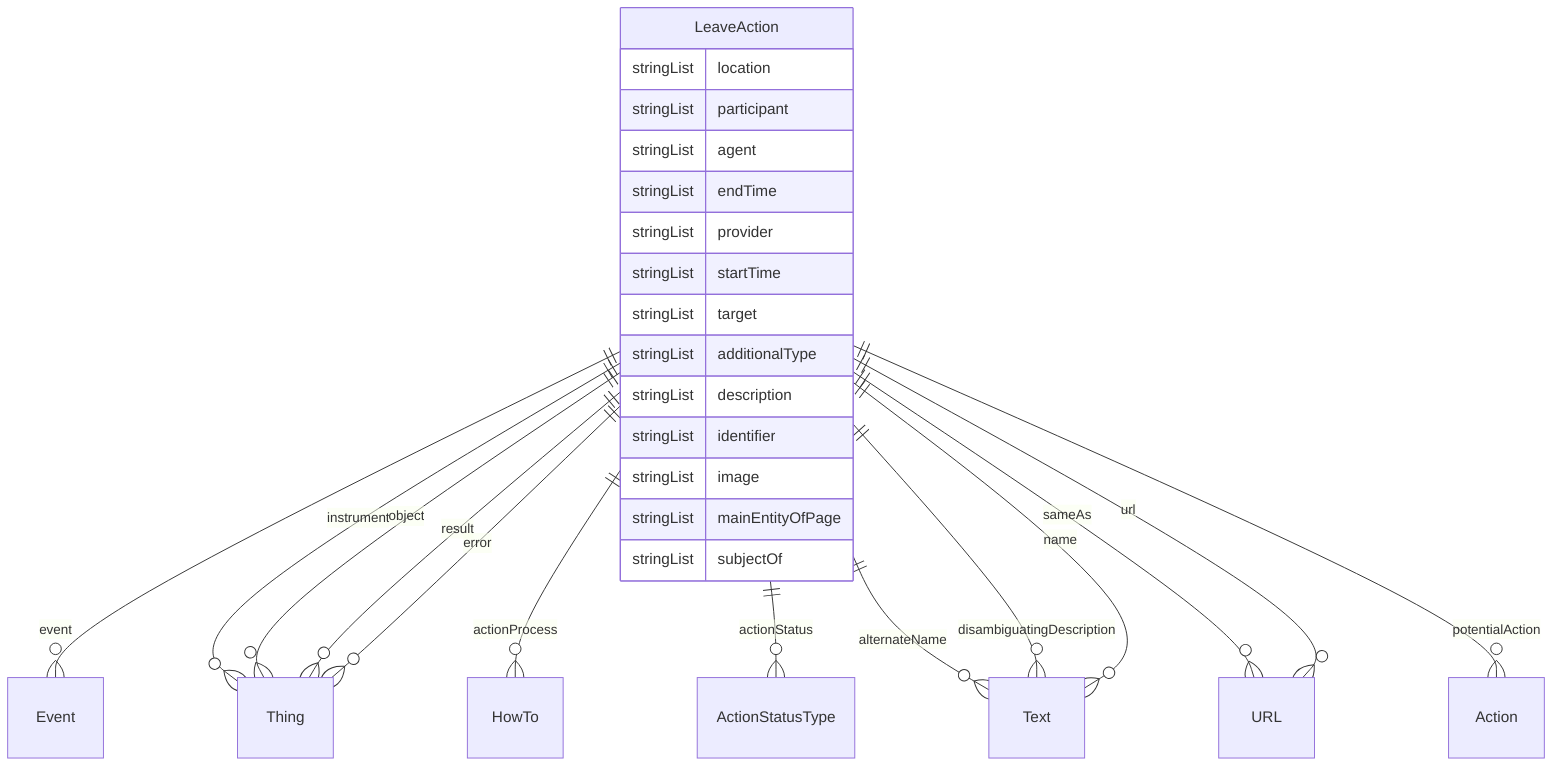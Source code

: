 erDiagram
LeaveAction {
    stringList location  
    stringList participant  
    stringList agent  
    stringList endTime  
    stringList provider  
    stringList startTime  
    stringList target  
    stringList additionalType  
    stringList description  
    stringList identifier  
    stringList image  
    stringList mainEntityOfPage  
    stringList subjectOf  
}

LeaveAction ||--}o Event : "event"
LeaveAction ||--}o Thing : "instrument"
LeaveAction ||--}o Thing : "object"
LeaveAction ||--}o Thing : "result"
LeaveAction ||--}o HowTo : "actionProcess"
LeaveAction ||--}o ActionStatusType : "actionStatus"
LeaveAction ||--}o Thing : "error"
LeaveAction ||--}o Text : "alternateName"
LeaveAction ||--}o Text : "disambiguatingDescription"
LeaveAction ||--}o Text : "name"
LeaveAction ||--}o URL : "sameAs"
LeaveAction ||--}o Action : "potentialAction"
LeaveAction ||--}o URL : "url"